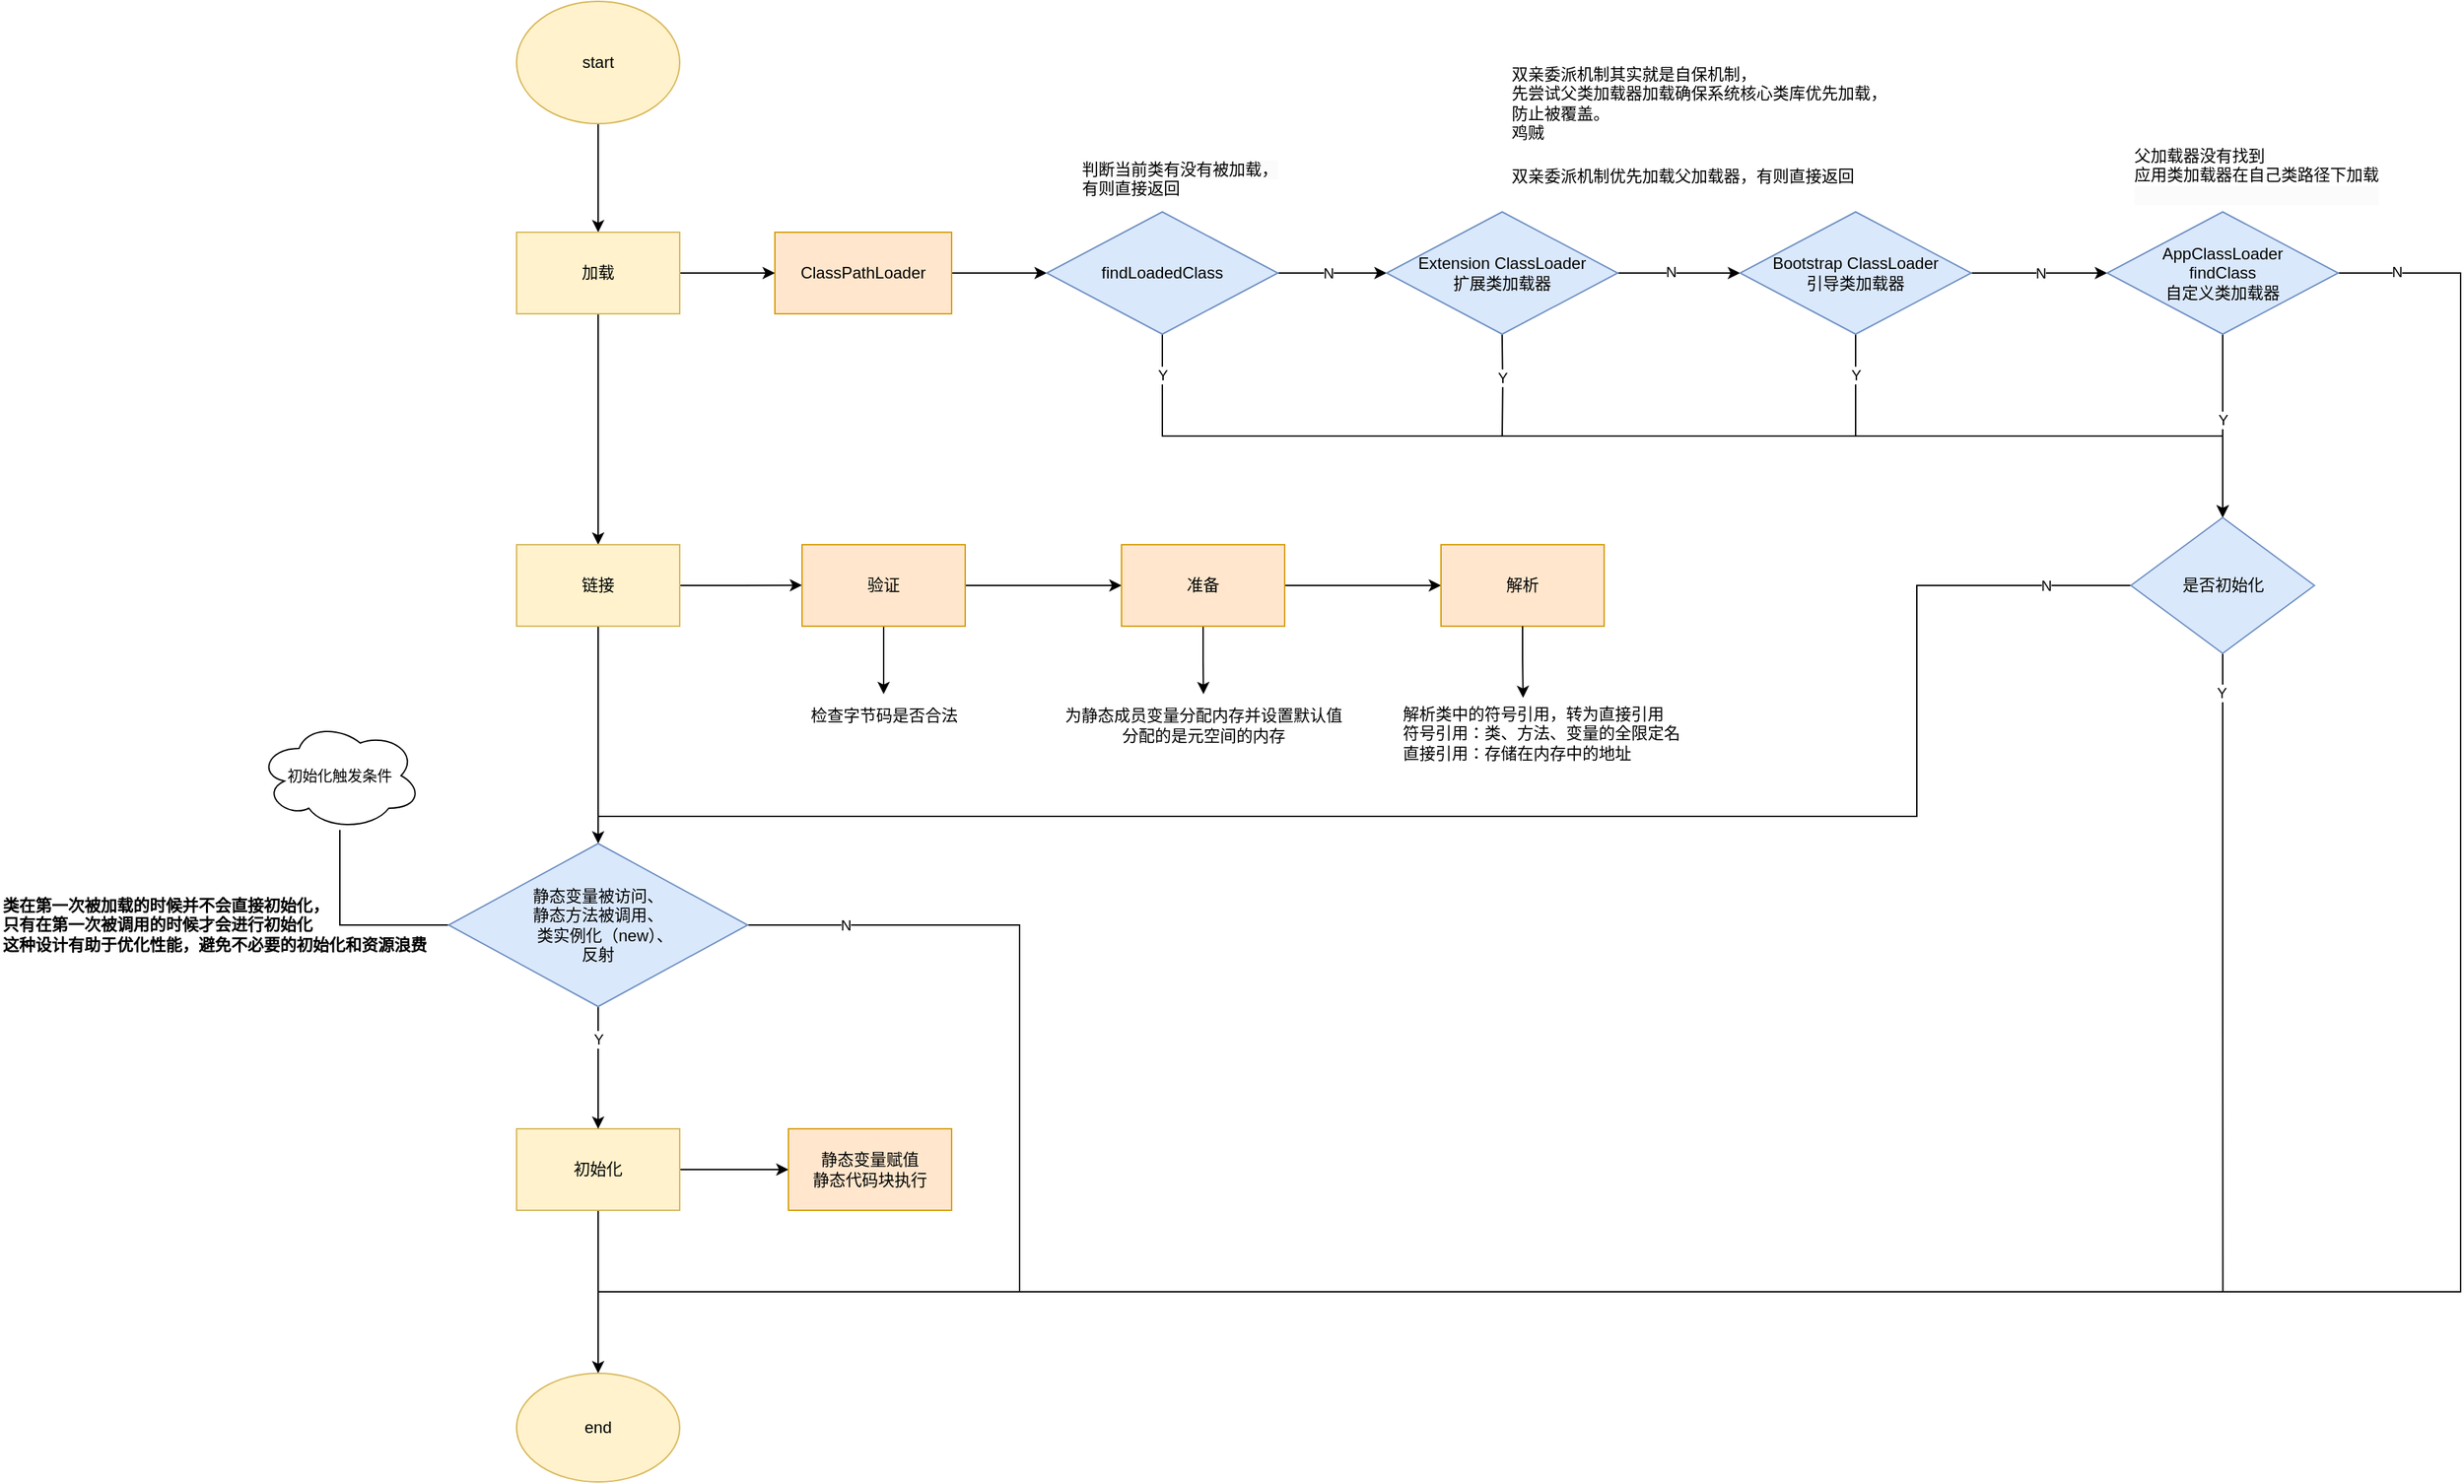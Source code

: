 <mxfile version="24.9.2">
  <diagram name="第 1 页" id="nz_lD5bH0a3m_Coh5EJj">
    <mxGraphModel dx="2138" dy="813" grid="1" gridSize="10" guides="1" tooltips="1" connect="1" arrows="1" fold="1" page="1" pageScale="1" pageWidth="827" pageHeight="1169" math="0" shadow="0">
      <root>
        <mxCell id="0" />
        <mxCell id="1" parent="0" />
        <mxCell id="mTcCyP0DI4RUbfK708Mu-49" style="edgeStyle=orthogonalEdgeStyle;rounded=0;orthogonalLoop=1;jettySize=auto;html=1;exitX=1;exitY=0.5;exitDx=0;exitDy=0;entryX=0;entryY=0.5;entryDx=0;entryDy=0;" parent="1" source="mTcCyP0DI4RUbfK708Mu-1" target="mTcCyP0DI4RUbfK708Mu-28" edge="1">
          <mxGeometry relative="1" as="geometry" />
        </mxCell>
        <mxCell id="mTcCyP0DI4RUbfK708Mu-1" value="&lt;span style=&quot;text-align: left; text-wrap-mode: nowrap;&quot;&gt;ClassPathLoader&lt;/span&gt;" style="rounded=0;whiteSpace=wrap;html=1;fillColor=#ffe6cc;strokeColor=#d79b00;" parent="1" vertex="1">
          <mxGeometry x="60" y="490" width="130" height="60" as="geometry" />
        </mxCell>
        <mxCell id="mTcCyP0DI4RUbfK708Mu-60" style="edgeStyle=orthogonalEdgeStyle;rounded=0;orthogonalLoop=1;jettySize=auto;html=1;exitX=0.5;exitY=1;exitDx=0;exitDy=0;entryX=0.5;entryY=0;entryDx=0;entryDy=0;" parent="1" source="mTcCyP0DI4RUbfK708Mu-23" target="mTcCyP0DI4RUbfK708Mu-24" edge="1">
          <mxGeometry relative="1" as="geometry" />
        </mxCell>
        <mxCell id="mTcCyP0DI4RUbfK708Mu-23" value="start" style="ellipse;whiteSpace=wrap;html=1;fillColor=#fff2cc;strokeColor=#d6b656;" parent="1" vertex="1">
          <mxGeometry x="-130" y="320" width="120" height="90" as="geometry" />
        </mxCell>
        <mxCell id="mTcCyP0DI4RUbfK708Mu-48" style="edgeStyle=orthogonalEdgeStyle;rounded=0;orthogonalLoop=1;jettySize=auto;html=1;exitX=1;exitY=0.5;exitDx=0;exitDy=0;entryX=0;entryY=0.5;entryDx=0;entryDy=0;" parent="1" source="mTcCyP0DI4RUbfK708Mu-24" target="mTcCyP0DI4RUbfK708Mu-1" edge="1">
          <mxGeometry relative="1" as="geometry" />
        </mxCell>
        <mxCell id="mTcCyP0DI4RUbfK708Mu-57" style="edgeStyle=orthogonalEdgeStyle;rounded=0;orthogonalLoop=1;jettySize=auto;html=1;exitX=0.5;exitY=1;exitDx=0;exitDy=0;entryX=0.5;entryY=0;entryDx=0;entryDy=0;" parent="1" source="mTcCyP0DI4RUbfK708Mu-24" target="mTcCyP0DI4RUbfK708Mu-25" edge="1">
          <mxGeometry relative="1" as="geometry" />
        </mxCell>
        <mxCell id="mTcCyP0DI4RUbfK708Mu-24" value="加载" style="rounded=0;whiteSpace=wrap;html=1;fillColor=#fff2cc;strokeColor=#d6b656;" parent="1" vertex="1">
          <mxGeometry x="-130" y="490" width="120" height="60" as="geometry" />
        </mxCell>
        <mxCell id="mTcCyP0DI4RUbfK708Mu-66" style="edgeStyle=orthogonalEdgeStyle;rounded=0;orthogonalLoop=1;jettySize=auto;html=1;exitX=1;exitY=0.5;exitDx=0;exitDy=0;" parent="1" source="mTcCyP0DI4RUbfK708Mu-25" edge="1">
          <mxGeometry relative="1" as="geometry">
            <mxPoint x="80" y="749.842" as="targetPoint" />
          </mxGeometry>
        </mxCell>
        <mxCell id="mTcCyP0DI4RUbfK708Mu-84" style="edgeStyle=orthogonalEdgeStyle;rounded=0;orthogonalLoop=1;jettySize=auto;html=1;exitX=0.5;exitY=1;exitDx=0;exitDy=0;entryX=0.5;entryY=0;entryDx=0;entryDy=0;" parent="1" source="mTcCyP0DI4RUbfK708Mu-25" target="mTcCyP0DI4RUbfK708Mu-82" edge="1">
          <mxGeometry relative="1" as="geometry" />
        </mxCell>
        <mxCell id="mTcCyP0DI4RUbfK708Mu-25" value="链接" style="rounded=0;whiteSpace=wrap;html=1;fillColor=#fff2cc;strokeColor=#d6b656;" parent="1" vertex="1">
          <mxGeometry x="-130" y="720" width="120" height="60" as="geometry" />
        </mxCell>
        <mxCell id="mTcCyP0DI4RUbfK708Mu-34" style="edgeStyle=orthogonalEdgeStyle;rounded=0;orthogonalLoop=1;jettySize=auto;html=1;exitX=0.5;exitY=1;exitDx=0;exitDy=0;entryX=0.5;entryY=0;entryDx=0;entryDy=0;strokeColor=default;" parent="1" source="mTcCyP0DI4RUbfK708Mu-26" target="mTcCyP0DI4RUbfK708Mu-33" edge="1">
          <mxGeometry relative="1" as="geometry" />
        </mxCell>
        <mxCell id="mTcCyP0DI4RUbfK708Mu-96" value="" style="edgeStyle=orthogonalEdgeStyle;rounded=0;orthogonalLoop=1;jettySize=auto;html=1;" parent="1" source="mTcCyP0DI4RUbfK708Mu-26" target="mTcCyP0DI4RUbfK708Mu-95" edge="1">
          <mxGeometry relative="1" as="geometry" />
        </mxCell>
        <mxCell id="mTcCyP0DI4RUbfK708Mu-26" value="初始化" style="rounded=0;whiteSpace=wrap;html=1;fillColor=#fff2cc;strokeColor=#d6b656;" parent="1" vertex="1">
          <mxGeometry x="-130" y="1150" width="120" height="60" as="geometry" />
        </mxCell>
        <mxCell id="mTcCyP0DI4RUbfK708Mu-31" style="edgeStyle=orthogonalEdgeStyle;rounded=0;orthogonalLoop=1;jettySize=auto;html=1;exitX=1;exitY=0.5;exitDx=0;exitDy=0;" parent="1" source="mTcCyP0DI4RUbfK708Mu-28" edge="1">
          <mxGeometry relative="1" as="geometry">
            <mxPoint x="510" y="520" as="targetPoint" />
          </mxGeometry>
        </mxCell>
        <mxCell id="mTcCyP0DI4RUbfK708Mu-32" value="N" style="edgeLabel;html=1;align=center;verticalAlign=middle;resizable=0;points=[];" parent="mTcCyP0DI4RUbfK708Mu-31" vertex="1" connectable="0">
          <mxGeometry x="-0.086" relative="1" as="geometry">
            <mxPoint as="offset" />
          </mxGeometry>
        </mxCell>
        <mxCell id="mTcCyP0DI4RUbfK708Mu-78" style="edgeStyle=orthogonalEdgeStyle;rounded=0;orthogonalLoop=1;jettySize=auto;html=1;exitX=0.5;exitY=1;exitDx=0;exitDy=0;" parent="1" source="mTcCyP0DI4RUbfK708Mu-28" target="mTcCyP0DI4RUbfK708Mu-102" edge="1">
          <mxGeometry relative="1" as="geometry">
            <mxPoint x="345.263" y="600" as="targetPoint" />
            <Array as="points">
              <mxPoint x="345" y="640" />
              <mxPoint x="1125" y="640" />
            </Array>
          </mxGeometry>
        </mxCell>
        <mxCell id="mTcCyP0DI4RUbfK708Mu-109" value="Y" style="edgeLabel;html=1;align=center;verticalAlign=middle;resizable=0;points=[];" parent="mTcCyP0DI4RUbfK708Mu-78" vertex="1" connectable="0">
          <mxGeometry x="-0.972" relative="1" as="geometry">
            <mxPoint y="17" as="offset" />
          </mxGeometry>
        </mxCell>
        <mxCell id="mTcCyP0DI4RUbfK708Mu-28" value="findLoadedClass" style="rhombus;whiteSpace=wrap;html=1;fillColor=#dae8fc;strokeColor=#6c8ebf;" parent="1" vertex="1">
          <mxGeometry x="260" y="475" width="170" height="90" as="geometry" />
        </mxCell>
        <mxCell id="mTcCyP0DI4RUbfK708Mu-33" value="end" style="ellipse;whiteSpace=wrap;html=1;fillColor=#fff2cc;strokeColor=#d6b656;" parent="1" vertex="1">
          <mxGeometry x="-130" y="1330" width="120" height="80" as="geometry" />
        </mxCell>
        <mxCell id="mTcCyP0DI4RUbfK708Mu-40" style="edgeStyle=orthogonalEdgeStyle;rounded=0;orthogonalLoop=1;jettySize=auto;html=1;exitX=1;exitY=0.5;exitDx=0;exitDy=0;" parent="1" source="mTcCyP0DI4RUbfK708Mu-39" edge="1">
          <mxGeometry relative="1" as="geometry">
            <mxPoint x="770" y="520" as="targetPoint" />
          </mxGeometry>
        </mxCell>
        <mxCell id="mTcCyP0DI4RUbfK708Mu-42" value="N" style="edgeLabel;html=1;align=center;verticalAlign=middle;resizable=0;points=[];" parent="mTcCyP0DI4RUbfK708Mu-40" vertex="1" connectable="0">
          <mxGeometry x="-0.141" y="1" relative="1" as="geometry">
            <mxPoint as="offset" />
          </mxGeometry>
        </mxCell>
        <mxCell id="mTcCyP0DI4RUbfK708Mu-110" style="edgeStyle=orthogonalEdgeStyle;rounded=0;orthogonalLoop=1;jettySize=auto;html=1;exitX=0.5;exitY=1;exitDx=0;exitDy=0;endArrow=none;endFill=0;jumpSize=12;" parent="1" edge="1">
          <mxGeometry relative="1" as="geometry">
            <mxPoint x="595" y="640" as="targetPoint" />
            <mxPoint x="594.94" y="565" as="sourcePoint" />
          </mxGeometry>
        </mxCell>
        <mxCell id="mTcCyP0DI4RUbfK708Mu-112" value="Y" style="edgeLabel;html=1;align=center;verticalAlign=middle;resizable=0;points=[];" parent="mTcCyP0DI4RUbfK708Mu-110" vertex="1" connectable="0">
          <mxGeometry x="-0.15" y="-1" relative="1" as="geometry">
            <mxPoint as="offset" />
          </mxGeometry>
        </mxCell>
        <mxCell id="mTcCyP0DI4RUbfK708Mu-39" value="Extension ClassLoader&lt;div&gt;扩展类加载器&lt;/div&gt;" style="rhombus;whiteSpace=wrap;html=1;fillColor=#dae8fc;strokeColor=#6c8ebf;" parent="1" vertex="1">
          <mxGeometry x="510" y="475" width="170" height="90" as="geometry" />
        </mxCell>
        <mxCell id="mTcCyP0DI4RUbfK708Mu-46" style="edgeStyle=orthogonalEdgeStyle;rounded=0;orthogonalLoop=1;jettySize=auto;html=1;exitX=1;exitY=0.5;exitDx=0;exitDy=0;endArrow=classic;endFill=1;" parent="1" source="mTcCyP0DI4RUbfK708Mu-44" edge="1">
          <mxGeometry relative="1" as="geometry">
            <mxPoint x="1040" y="520" as="targetPoint" />
          </mxGeometry>
        </mxCell>
        <mxCell id="mTcCyP0DI4RUbfK708Mu-47" value="N" style="edgeLabel;html=1;align=center;verticalAlign=middle;resizable=0;points=[];" parent="mTcCyP0DI4RUbfK708Mu-46" vertex="1" connectable="0">
          <mxGeometry x="-0.005" y="1" relative="1" as="geometry">
            <mxPoint as="offset" />
          </mxGeometry>
        </mxCell>
        <mxCell id="mTcCyP0DI4RUbfK708Mu-111" style="edgeStyle=orthogonalEdgeStyle;rounded=0;orthogonalLoop=1;jettySize=auto;html=1;exitX=0.5;exitY=1;exitDx=0;exitDy=0;endArrow=none;endFill=0;" parent="1" source="mTcCyP0DI4RUbfK708Mu-44" edge="1">
          <mxGeometry relative="1" as="geometry">
            <mxPoint x="855" y="640" as="targetPoint" />
          </mxGeometry>
        </mxCell>
        <mxCell id="mTcCyP0DI4RUbfK708Mu-113" value="Y" style="edgeLabel;html=1;align=center;verticalAlign=middle;resizable=0;points=[];" parent="mTcCyP0DI4RUbfK708Mu-111" vertex="1" connectable="0">
          <mxGeometry x="-0.253" relative="1" as="geometry">
            <mxPoint y="2" as="offset" />
          </mxGeometry>
        </mxCell>
        <mxCell id="mTcCyP0DI4RUbfK708Mu-44" value="Bootstrap ClassLoader&lt;div&gt;引导类加载器&lt;/div&gt;" style="rhombus;whiteSpace=wrap;html=1;fillColor=#dae8fc;strokeColor=#6c8ebf;" parent="1" vertex="1">
          <mxGeometry x="770" y="475" width="170" height="90" as="geometry" />
        </mxCell>
        <mxCell id="mTcCyP0DI4RUbfK708Mu-98" style="edgeStyle=orthogonalEdgeStyle;rounded=0;orthogonalLoop=1;jettySize=auto;html=1;exitX=1;exitY=0.5;exitDx=0;exitDy=0;endArrow=none;endFill=0;" parent="1" source="mTcCyP0DI4RUbfK708Mu-56" edge="1">
          <mxGeometry relative="1" as="geometry">
            <mxPoint x="240" y="1270" as="targetPoint" />
            <Array as="points">
              <mxPoint x="1300" y="520" />
              <mxPoint x="1300" y="1270" />
            </Array>
          </mxGeometry>
        </mxCell>
        <mxCell id="mTcCyP0DI4RUbfK708Mu-99" value="N" style="edgeLabel;html=1;align=center;verticalAlign=middle;resizable=0;points=[];" parent="mTcCyP0DI4RUbfK708Mu-98" vertex="1" connectable="0">
          <mxGeometry x="-0.955" y="1" relative="1" as="geometry">
            <mxPoint as="offset" />
          </mxGeometry>
        </mxCell>
        <mxCell id="mTcCyP0DI4RUbfK708Mu-103" style="edgeStyle=orthogonalEdgeStyle;rounded=0;orthogonalLoop=1;jettySize=auto;html=1;exitX=0.5;exitY=1;exitDx=0;exitDy=0;entryX=0.5;entryY=0;entryDx=0;entryDy=0;" parent="1" source="mTcCyP0DI4RUbfK708Mu-56" target="mTcCyP0DI4RUbfK708Mu-102" edge="1">
          <mxGeometry relative="1" as="geometry" />
        </mxCell>
        <mxCell id="mTcCyP0DI4RUbfK708Mu-104" value="Y" style="edgeLabel;html=1;align=center;verticalAlign=middle;resizable=0;points=[];" parent="mTcCyP0DI4RUbfK708Mu-103" vertex="1" connectable="0">
          <mxGeometry x="-0.079" y="1" relative="1" as="geometry">
            <mxPoint x="-1" y="1" as="offset" />
          </mxGeometry>
        </mxCell>
        <mxCell id="mTcCyP0DI4RUbfK708Mu-56" value="&lt;div&gt;AppClassLoader&lt;/div&gt;findClass&lt;div&gt;自定义类加载器&lt;/div&gt;" style="rhombus;whiteSpace=wrap;html=1;fillColor=#dae8fc;strokeColor=#6c8ebf;" parent="1" vertex="1">
          <mxGeometry x="1040" y="475" width="170" height="90" as="geometry" />
        </mxCell>
        <mxCell id="mTcCyP0DI4RUbfK708Mu-68" style="edgeStyle=orthogonalEdgeStyle;rounded=0;orthogonalLoop=1;jettySize=auto;html=1;exitX=1;exitY=0.5;exitDx=0;exitDy=0;entryX=0;entryY=0.5;entryDx=0;entryDy=0;" parent="1" source="mTcCyP0DI4RUbfK708Mu-67" target="mTcCyP0DI4RUbfK708Mu-69" edge="1">
          <mxGeometry relative="1" as="geometry">
            <mxPoint x="280" y="749.842" as="targetPoint" />
          </mxGeometry>
        </mxCell>
        <mxCell id="mTcCyP0DI4RUbfK708Mu-72" style="edgeStyle=orthogonalEdgeStyle;rounded=0;orthogonalLoop=1;jettySize=auto;html=1;exitX=0.5;exitY=1;exitDx=0;exitDy=0;" parent="1" source="mTcCyP0DI4RUbfK708Mu-67" edge="1">
          <mxGeometry relative="1" as="geometry">
            <mxPoint x="140" y="830" as="targetPoint" />
          </mxGeometry>
        </mxCell>
        <mxCell id="mTcCyP0DI4RUbfK708Mu-67" value="验证" style="rounded=0;whiteSpace=wrap;html=1;fillColor=#ffe6cc;strokeColor=#d79b00;" parent="1" vertex="1">
          <mxGeometry x="80" y="720" width="120" height="60" as="geometry" />
        </mxCell>
        <mxCell id="mTcCyP0DI4RUbfK708Mu-70" style="edgeStyle=orthogonalEdgeStyle;rounded=0;orthogonalLoop=1;jettySize=auto;html=1;exitX=1;exitY=0.5;exitDx=0;exitDy=0;entryX=0;entryY=0.5;entryDx=0;entryDy=0;" parent="1" source="mTcCyP0DI4RUbfK708Mu-69" target="mTcCyP0DI4RUbfK708Mu-71" edge="1">
          <mxGeometry relative="1" as="geometry">
            <mxPoint x="520" y="749.842" as="targetPoint" />
          </mxGeometry>
        </mxCell>
        <mxCell id="mTcCyP0DI4RUbfK708Mu-74" style="edgeStyle=orthogonalEdgeStyle;rounded=0;orthogonalLoop=1;jettySize=auto;html=1;exitX=0.5;exitY=1;exitDx=0;exitDy=0;" parent="1" source="mTcCyP0DI4RUbfK708Mu-69" edge="1">
          <mxGeometry relative="1" as="geometry">
            <mxPoint x="375.263" y="830" as="targetPoint" />
          </mxGeometry>
        </mxCell>
        <mxCell id="mTcCyP0DI4RUbfK708Mu-69" value="准备" style="rounded=0;whiteSpace=wrap;html=1;fillColor=#ffe6cc;strokeColor=#d79b00;" parent="1" vertex="1">
          <mxGeometry x="315" y="720" width="120" height="60" as="geometry" />
        </mxCell>
        <mxCell id="mTcCyP0DI4RUbfK708Mu-71" value="解析" style="rounded=0;whiteSpace=wrap;html=1;fillColor=#ffe6cc;strokeColor=#d79b00;" parent="1" vertex="1">
          <mxGeometry x="550" y="720" width="120" height="60" as="geometry" />
        </mxCell>
        <mxCell id="mTcCyP0DI4RUbfK708Mu-73" value="检查字节码是否合法" style="text;html=1;align=center;verticalAlign=middle;resizable=0;points=[];autosize=1;strokeColor=none;fillColor=none;" parent="1" vertex="1">
          <mxGeometry x="75" y="831" width="130" height="30" as="geometry" />
        </mxCell>
        <mxCell id="mTcCyP0DI4RUbfK708Mu-75" value="为静态成员变量分配内存并设置默认值&lt;div&gt;分配的是元空间的内存&lt;/div&gt;" style="text;html=1;align=center;verticalAlign=middle;resizable=0;points=[];autosize=1;strokeColor=none;fillColor=none;" parent="1" vertex="1">
          <mxGeometry x="260" y="833" width="230" height="40" as="geometry" />
        </mxCell>
        <mxCell id="mTcCyP0DI4RUbfK708Mu-77" value="解析类中的符号引用，转为直接引用&lt;div&gt;符号引用：类、方法、变量的全限定名&lt;/div&gt;&lt;div&gt;直接引用：存储在内存中的地址&lt;/div&gt;" style="text;html=1;align=left;verticalAlign=middle;resizable=0;points=[];autosize=1;strokeColor=none;fillColor=none;" parent="1" vertex="1">
          <mxGeometry x="520" y="829" width="230" height="60" as="geometry" />
        </mxCell>
        <mxCell id="mTcCyP0DI4RUbfK708Mu-86" style="edgeStyle=orthogonalEdgeStyle;rounded=0;orthogonalLoop=1;jettySize=auto;html=1;exitX=0.5;exitY=1;exitDx=0;exitDy=0;entryX=0.5;entryY=0;entryDx=0;entryDy=0;" parent="1" source="mTcCyP0DI4RUbfK708Mu-82" target="mTcCyP0DI4RUbfK708Mu-26" edge="1">
          <mxGeometry relative="1" as="geometry" />
        </mxCell>
        <mxCell id="mTcCyP0DI4RUbfK708Mu-89" value="Y" style="edgeLabel;html=1;align=center;verticalAlign=middle;resizable=0;points=[];" parent="mTcCyP0DI4RUbfK708Mu-86" vertex="1" connectable="0">
          <mxGeometry x="-0.471" y="-1" relative="1" as="geometry">
            <mxPoint x="1" as="offset" />
          </mxGeometry>
        </mxCell>
        <mxCell id="mTcCyP0DI4RUbfK708Mu-88" style="edgeStyle=orthogonalEdgeStyle;rounded=0;orthogonalLoop=1;jettySize=auto;html=1;exitX=0;exitY=0.5;exitDx=0;exitDy=0;endArrow=none;endFill=0;" parent="1" source="mTcCyP0DI4RUbfK708Mu-82" target="mTcCyP0DI4RUbfK708Mu-87" edge="1">
          <mxGeometry relative="1" as="geometry" />
        </mxCell>
        <mxCell id="mTcCyP0DI4RUbfK708Mu-93" style="edgeStyle=orthogonalEdgeStyle;rounded=0;orthogonalLoop=1;jettySize=auto;html=1;exitX=1;exitY=0.5;exitDx=0;exitDy=0;endArrow=none;endFill=0;" parent="1" source="mTcCyP0DI4RUbfK708Mu-82" edge="1">
          <mxGeometry relative="1" as="geometry">
            <mxPoint x="-70" y="1310" as="targetPoint" />
            <Array as="points">
              <mxPoint x="240" y="1000" />
              <mxPoint x="240" y="1270" />
              <mxPoint x="-70" y="1270" />
            </Array>
          </mxGeometry>
        </mxCell>
        <mxCell id="mTcCyP0DI4RUbfK708Mu-94" value="N" style="edgeLabel;html=1;align=center;verticalAlign=middle;resizable=0;points=[];" parent="mTcCyP0DI4RUbfK708Mu-93" vertex="1" connectable="0">
          <mxGeometry x="-0.826" y="-2" relative="1" as="geometry">
            <mxPoint y="-2" as="offset" />
          </mxGeometry>
        </mxCell>
        <mxCell id="mTcCyP0DI4RUbfK708Mu-82" value="静态变量被访问、&lt;div&gt;静态方法被调用、&lt;/div&gt;&lt;div&gt;&amp;nbsp; &amp;nbsp;类实例化（new）、&lt;/div&gt;&lt;div&gt;反射&lt;/div&gt;" style="rhombus;whiteSpace=wrap;html=1;fillColor=#dae8fc;strokeColor=#6c8ebf;align=center;" parent="1" vertex="1">
          <mxGeometry x="-180" y="940" width="220" height="120" as="geometry" />
        </mxCell>
        <mxCell id="mTcCyP0DI4RUbfK708Mu-87" value="&lt;span style=&quot;font-size: 11px; text-wrap-mode: nowrap; background-color: rgb(255, 255, 255);&quot;&gt;初始化触发条件&lt;/span&gt;" style="ellipse;shape=cloud;whiteSpace=wrap;html=1;" parent="1" vertex="1">
          <mxGeometry x="-320" y="850" width="120" height="80" as="geometry" />
        </mxCell>
        <mxCell id="mTcCyP0DI4RUbfK708Mu-90" style="edgeStyle=orthogonalEdgeStyle;rounded=0;orthogonalLoop=1;jettySize=auto;html=1;exitX=0.5;exitY=1;exitDx=0;exitDy=0;entryX=0.393;entryY=0.063;entryDx=0;entryDy=0;entryPerimeter=0;" parent="1" source="mTcCyP0DI4RUbfK708Mu-71" target="mTcCyP0DI4RUbfK708Mu-77" edge="1">
          <mxGeometry relative="1" as="geometry" />
        </mxCell>
        <mxCell id="mTcCyP0DI4RUbfK708Mu-95" value="静态变量赋值&lt;div&gt;静态代码块执行&lt;/div&gt;" style="whiteSpace=wrap;html=1;fillColor=#ffe6cc;strokeColor=#d79b00;rounded=0;" parent="1" vertex="1">
          <mxGeometry x="70" y="1150" width="120" height="60" as="geometry" />
        </mxCell>
        <mxCell id="mTcCyP0DI4RUbfK708Mu-105" style="edgeStyle=orthogonalEdgeStyle;rounded=0;orthogonalLoop=1;jettySize=auto;html=1;exitX=0.5;exitY=1;exitDx=0;exitDy=0;endArrow=none;endFill=0;" parent="1" source="mTcCyP0DI4RUbfK708Mu-102" edge="1">
          <mxGeometry relative="1" as="geometry">
            <mxPoint x="1125.154" y="1270" as="targetPoint" />
          </mxGeometry>
        </mxCell>
        <mxCell id="mTcCyP0DI4RUbfK708Mu-106" value="Y" style="edgeLabel;html=1;align=center;verticalAlign=middle;resizable=0;points=[];" parent="mTcCyP0DI4RUbfK708Mu-105" vertex="1" connectable="0">
          <mxGeometry x="-0.877" y="2" relative="1" as="geometry">
            <mxPoint x="-3" as="offset" />
          </mxGeometry>
        </mxCell>
        <mxCell id="mTcCyP0DI4RUbfK708Mu-107" style="edgeStyle=orthogonalEdgeStyle;rounded=0;orthogonalLoop=1;jettySize=auto;html=1;exitX=0;exitY=0.5;exitDx=0;exitDy=0;endArrow=none;endFill=0;" parent="1" source="mTcCyP0DI4RUbfK708Mu-102" edge="1">
          <mxGeometry relative="1" as="geometry">
            <mxPoint x="-70" y="870" as="targetPoint" />
            <Array as="points">
              <mxPoint x="900" y="750" />
              <mxPoint x="900" y="920" />
              <mxPoint x="-70" y="920" />
            </Array>
          </mxGeometry>
        </mxCell>
        <mxCell id="mTcCyP0DI4RUbfK708Mu-108" value="N" style="edgeLabel;html=1;align=center;verticalAlign=middle;resizable=0;points=[];" parent="mTcCyP0DI4RUbfK708Mu-107" vertex="1" connectable="0">
          <mxGeometry x="-0.906" relative="1" as="geometry">
            <mxPoint x="1" as="offset" />
          </mxGeometry>
        </mxCell>
        <mxCell id="mTcCyP0DI4RUbfK708Mu-102" value="是否初始化" style="rhombus;whiteSpace=wrap;html=1;fillColor=#dae8fc;strokeColor=#6c8ebf;" parent="1" vertex="1">
          <mxGeometry x="1057.5" y="700" width="135" height="100" as="geometry" />
        </mxCell>
        <mxCell id="mTcCyP0DI4RUbfK708Mu-114" value="&lt;span style=&quot;color: rgb(0, 0, 0); font-family: Helvetica; font-size: 12px; font-style: normal; font-variant-ligatures: normal; font-variant-caps: normal; font-weight: 400; letter-spacing: normal; orphans: 2; text-align: left; text-indent: 0px; text-transform: none; widows: 2; word-spacing: 0px; -webkit-text-stroke-width: 0px; white-space: nowrap; background-color: rgb(251, 251, 251); text-decoration-thickness: initial; text-decoration-style: initial; text-decoration-color: initial; display: inline !important; float: none;&quot;&gt;判断当前类有没有被加载，&lt;/span&gt;&lt;div&gt;&lt;span style=&quot;color: rgb(0, 0, 0); font-family: Helvetica; font-size: 12px; font-style: normal; font-variant-ligatures: normal; font-variant-caps: normal; font-weight: 400; letter-spacing: normal; orphans: 2; text-align: left; text-indent: 0px; text-transform: none; widows: 2; word-spacing: 0px; -webkit-text-stroke-width: 0px; white-space: nowrap; background-color: rgb(251, 251, 251); text-decoration-thickness: initial; text-decoration-style: initial; text-decoration-color: initial; display: inline !important; float: none;&quot;&gt;有则直接返回&lt;/span&gt;&lt;/div&gt;" style="text;whiteSpace=wrap;html=1;" parent="1" vertex="1">
          <mxGeometry x="284" y="430" width="130" height="40" as="geometry" />
        </mxCell>
        <mxCell id="mTcCyP0DI4RUbfK708Mu-115" value="&lt;span style=&quot;background-color: initial; text-wrap-mode: nowrap;&quot;&gt;双亲委派机制优先加载父加载器，有则直接返回&lt;/span&gt;&lt;div&gt;&lt;br/&gt;&lt;/div&gt;" style="text;whiteSpace=wrap;html=1;" parent="1" vertex="1">
          <mxGeometry x="600" y="435" width="330" height="80" as="geometry" />
        </mxCell>
        <mxCell id="mTcCyP0DI4RUbfK708Mu-116" value="&lt;span style=&quot;background-color: initial; text-wrap-mode: nowrap;&quot;&gt;父加载器没有找到&lt;/span&gt;&lt;div&gt;&lt;span style=&quot;background-color: initial; text-wrap-mode: nowrap;&quot;&gt;应用类加载器在自己类路径下加载&lt;/span&gt;&lt;br&gt;&lt;div style=&quot;forced-color-adjust: none; color: rgb(0, 0, 0); font-family: Helvetica; font-size: 12px; font-style: normal; font-variant-ligatures: normal; font-variant-caps: normal; font-weight: 400; letter-spacing: normal; orphans: 2; text-indent: 0px; text-transform: none; widows: 2; word-spacing: 0px; -webkit-text-stroke-width: 0px; white-space: nowrap; background-color: rgb(251, 251, 251); text-decoration-thickness: initial; text-decoration-style: initial; text-decoration-color: initial;&quot;&gt;&lt;br class=&quot;Apple-interchange-newline&quot;&gt;&lt;/div&gt;&lt;/div&gt;" style="text;whiteSpace=wrap;html=1;align=left;" parent="1" vertex="1">
          <mxGeometry x="1057.5" y="420" width="200" height="80" as="geometry" />
        </mxCell>
        <mxCell id="mTcCyP0DI4RUbfK708Mu-117" value="&lt;span style=&quot;background-color: initial;&quot;&gt;双亲委派机制其实就是自保机制，&lt;/span&gt;&lt;div&gt;&lt;span style=&quot;background-color: initial;&quot;&gt;先尝试父类加载器加载确保系统核心类库优先加载，&lt;/span&gt;&lt;/div&gt;&lt;div&gt;&lt;span style=&quot;background-color: initial;&quot;&gt;防止被覆盖。&lt;/span&gt;&lt;/div&gt;&lt;div&gt;&lt;span style=&quot;background-color: initial;&quot;&gt;鸡贼&lt;/span&gt;&lt;br&gt;&lt;div style=&quot;forced-color-adjust: none;&quot;&gt;&lt;br style=&quot;forced-color-adjust: none; color: rgb(0, 0, 0); font-family: Helvetica; font-size: 12px; font-style: normal; font-variant-ligatures: normal; font-variant-caps: normal; font-weight: 400; letter-spacing: normal; orphans: 2; text-align: left; text-indent: 0px; text-transform: none; widows: 2; word-spacing: 0px; -webkit-text-stroke-width: 0px; white-space: nowrap; background-color: rgb(251, 251, 251); text-decoration-thickness: initial; text-decoration-style: initial; text-decoration-color: initial;&quot;&gt;&lt;/div&gt;&lt;/div&gt;" style="text;whiteSpace=wrap;html=1;" parent="1" vertex="1">
          <mxGeometry x="600" y="360" width="280" height="90" as="geometry" />
        </mxCell>
        <mxCell id="reEkzBKqciabjrOyPtx7-1" value="类在第一次被加载的时候并不会直接初始化，&lt;div&gt;只有在第一次被调用的时候才会进行初始化&lt;/div&gt;&lt;div&gt;这种设计有助于优化性能，避免不必要的初始化和资源浪费&lt;/div&gt;" style="text;html=1;align=left;verticalAlign=middle;resizable=0;points=[];autosize=1;strokeColor=none;fillColor=none;fontStyle=1" vertex="1" parent="1">
          <mxGeometry x="-510" y="970" width="340" height="60" as="geometry" />
        </mxCell>
      </root>
    </mxGraphModel>
  </diagram>
</mxfile>
